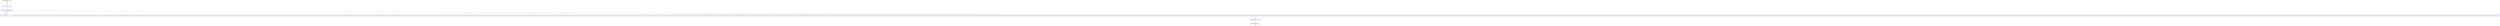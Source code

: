 digraph "" {
  graph [bgcolor="white", fillcolor="#FFFFCC", pack="true", packmode="clust", fontname="Arial", label="", fontsize="12", compound="true", style="rounded,filled"];
  node [node_initialized="no", fillcolor="white", fontname="Arial", label="", color="grey", fontsize="12", fixedsize="false", compound="true", shape="rectangle", style="filled"];
  edge [arrowtail="none", lhead="", fontcolor="black", fontname="Arial", label="", color="black", fontsize="12", arrowhead="normal", arrowsize="0.5", compound="true", ltail="", dir="forward"];
  __N1 [fillcolor="#ffffff", label="2 - passive 35,27,2,27,9,,3", color="#0000ff", shape="box", style="filled"];
  __N2 [fillcolor="#ffffff", label="1 - passive-implicit 36,,,,,,2\n\nstart", color="#006400", shape="box", style="filled"];
  __N3 [fillcolor="#ffffff", label="3 - while-for 10,29,6,29,34,5,4,6", color="#0000ff", shape="oval", style="filled"];
  __N4 [fillcolor="#ffffff", label="4 - passive 35,30,4,30,23,,5", color="#0000ff", shape="box", style="filled"];
  __N5 [fillcolor="#ffffff", label="7 - passive 35,32,2,32,2,,88 - passive 35,32,2,32,2,,99 - passive 35,32,2,32,2,,1010 - passive 35,32,2,32,2,,1111 - passive 35,32,2,32,2,,1212 - passive 35,32,2,32,2,,1313 - passive 35,32,2,32,2,,1414 - passive 35,32,2,32,2,,1515 - passive 35,32,2,32,2,,1616 - passive 35,32,2,32,2,,1717 - passive 35,32,2,32,2,,1818 - passive 35,32,2,32,2,,1919 - passive 35,32,6,32,6,,2020 - passive 35,33,2,33,2,,2121 - passive 35,33,2,33,2,,2222 - passive 35,33,2,33,2,,2323 - passive 35,33,2,33,2,,2424 - passive 35,33,2,33,2,,2525 - passive 35,33,2,33,2,,2626 - passive 35,33,2,33,2,,2727 - passive 35,33,2,33,2,,2828 - passive 35,33,2,33,2,,2929 - passive 35,33,2,33,2,,3030 - passive 35,33,2,33,2,,3131 - passive 35,33,2,33,2,,3232 - passive 35,33,6,33,6,,3333 - passive 35,34,2,34,2,,3434 - passive 35,34,2,34,2,,3535 - passive 35,34,2,34,2,,3636 - passive 35,34,2,34,2,,3737 - passive 35,34,2,34,2,,3838 - passive 35,34,2,34,2,,3939 - passive 35,34,2,34,2,,4040 - passive 35,34,2,34,2,,4141 - passive 35,34,2,34,2,,4242 - passive 35,34,2,34,2,,4343 - passive 35,34,2,34,2,,4444 - passive 35,34,2,34,2,,4545 - passive 35,34,6,34,6,,4646 - passive 35,35,2,35,2,,4747 - passive 35,35,2,35,2,,4848 - passive 35,35,2,35,2,,4949 - passive 35,35,2,35,2,,5050 - passive 35,35,2,35,2,,5151 - passive 35,35,2,35,2,,5252 - passive 35,35,2,35,2,,5353 - passive 35,35,2,35,2,,5454 - passive 35,35,2,35,2,,5555 - passive 35,35,2,35,2,,5656 - passive 35,35,2,35,2,,5757 - passive 35,35,2,35,2,,5858 - passive 35,35,7,35,7,,5959 - passive 35,36,2,36,2,,6060 - passive 35,36,2,36,2,,6161 - passive 35,36,2,36,2,,6262 - passive 35,36,2,36,2,,6363 - passive 35,36,2,36,2,,6464 - passive 35,36,2,36,2,,6565 - passive 35,36,2,36,2,,6666 - passive 35,36,2,36,2,,6767 - passive 35,36,2,36,2,,6868 - passive 35,36,2,36,2,,6969 - passive 35,36,2,36,2,,7070 - passive 35,36,2,36,2,,7171 - passive 35,36,7,36,7,,7272 - passive 35,37,2,37,2,,7373 - passive 35,37,2,37,2,,7474 - passive 35,37,2,37,2,,7575 - passive 35,37,2,37,2,,7676 - passive 35,37,2,37,2,,7777 - passive 35,37,2,37,2,,7878 - passive 35,37,2,37,2,,7979 - passive 35,37,2,37,2,,8080 - passive 35,37,2,37,2,,8181 - passive 35,37,2,37,2,,8282 - passive 35,37,2,37,2,,8383 - passive 35,37,2,37,2,,8484 - passive 35,37,7,37,7,,8585 - passive 35,38,2,38,2,,8686 - passive 35,38,2,38,2,,8787 - passive 35,38,2,38,2,,8888 - passive 35,38,2,38,2,,8989 - passive 35,38,2,38,2,,9090 - passive 35,38,2,38,2,,9191 - passive 35,38,2,38,2,,9292 - passive 35,38,2,38,2,,9393 - passive 35,38,2,38,2,,9494 - passive 35,38,2,38,2,,9595 - passive 35,38,2,38,2,,9696 - passive 35,38,2,38,2,,9797 - passive 35,38,7,38,7,,9898 - passive 35,39,2,39,2,,9999 - passive 35,39,2,39,2,,100100 - passive 35,39,2,39,2,,101101 - passive 35,39,2,39,2,,102102 - passive 35,39,2,39,2,,103103 - passive 35,39,2,39,2,,104104 - passive 35,39,2,39,2,,105105 - passive 35,39,2,39,2,,106106 - passive 35,39,2,39,2,,107107 - passive 35,39,2,39,2,,108108 - passive 35,39,2,39,2,,109109 - passive 35,39,2,39,2,,110110 - passive 35,39,7,39,7,,111111 - passive 35,40,2,40,2,,112112 - passive 35,40,2,40,2,,113113 - passive 35,40,2,40,2,,114114 - passive 35,40,2,40,2,,115115 - passive 35,40,2,40,2,,116116 - passive 35,40,2,40,2,,117117 - passive 35,40,2,40,2,,118118 - passive 35,40,2,40,2,,119119 - passive 35,40,2,40,2,,120120 - passive 35,40,2,40,2,,121121 - passive 35,40,2,40,2,,122122 - passive 35,40,2,40,2,,123123 - passive 35,40,7,40,7,,124124 - passive 35,41,2,41,2,,125125 - passive 35,41,2,41,2,,126126 - passive 35,41,2,41,2,,127127 - passive 35,41,2,41,2,,128128 - passive 35,41,2,41,2,,129129 - passive 35,41,2,41,2,,130130 - passive 35,41,2,41,2,,131131 - passive 35,41,2,41,2,,132132 - passive 35,41,2,41,2,,133133 - passive 35,41,2,41,2,,134134 - passive 35,41,2,41,2,,135135 - passive 35,41,2,41,2,,136136 - passive 35,41,7,41,7,,137137 - passive 35,42,2,42,2,,138138 - passive 35,42,2,42,2,,139139 - passive 35,42,2,42,2,,140140 - passive 35,42,2,42,2,,141141 - passive 35,42,2,42,2,,142142 - passive 35,42,2,42,2,,143143 - passive 35,42,2,42,2,,144144 - passive 35,42,2,42,2,,145145 - passive 35,42,2,42,2,,146146 - passive 35,42,2,42,2,,147147 - passive 35,42,2,42,2,,148148 - passive 35,42,2,42,2,,149149 - passive 35,42,7,42,7,,150150 - passive 35,43,2,43,2,,151151 - passive 35,43,2,43,2,,152152 - passive 35,43,2,43,2,,153153 - passive 35,43,2,43,2,,154154 - passive 35,43,2,43,2,,155155 - passive 35,43,2,43,2,,156156 - passive 35,43,2,43,2,,157157 - passive 35,43,2,43,2,,158158 - passive 35,43,2,43,2,,159159 - passive 35,43,2,43,2,,160160 - passive 35,43,2,43,2,,161161 - passive 35,43,2,43,2,,162162 - passive 35,43,7,43,7,,163163 - passive 35,44,2,44,2,,164164 - passive 35,44,2,44,2,,165165 - passive 35,44,2,44,2,,166166 - passive 35,44,2,44,2,,167167 - passive 35,44,2,44,2,,168168 - passive 35,44,2,44,2,,169169 - passive 35,44,2,44,2,,170170 - passive 35,44,2,44,2,,171171 - passive 35,44,2,44,2,,172172 - passive 35,44,2,44,2,,173173 - passive 35,44,2,44,2,,174174 - passive 35,44,2,44,2,,175175 - passive 35,44,7,44,7,,176176 - passive 35,45,2,45,2,,177177 - passive 35,45,2,45,2,,178178 - passive 35,45,2,45,2,,179179 - passive 35,45,2,45,2,,180180 - passive 35,45,2,45,2,,181181 - passive 35,45,2,45,2,,182182 - passive 35,45,2,45,2,,183183 - passive 35,45,2,45,2,,184184 - passive 35,45,2,45,2,,185185 - passive 35,45,2,45,2,,186186 - passive 35,45,2,45,2,,187187 - passive 35,45,2,45,2,,188188 - passive 35,45,7,45,7,,189189 - passive 35,46,2,46,2,,190190 - passive 35,46,2,46,2,,191191 - passive 35,46,2,46,2,,192192 - passive 35,46,2,46,2,,193193 - passive 35,46,2,46,2,,194194 - passive 35,46,2,46,2,,195195 - passive 35,46,2,46,2,,196196 - passive 35,46,2,46,2,,197197 - passive 35,46,2,46,2,,198198 - passive 35,46,2,46,2,,199199 - passive 35,46,2,46,2,,200200 - passive 35,46,2,46,2,,201201 - passive 35,46,7,46,7,,202202 - passive 35,47,2,47,2,,203203 - passive 35,47,2,47,2,,204204 - passive 35,47,2,47,2,,205205 - passive 35,47,2,47,2,,206206 - passive 35,47,2,47,2,,207207 - passive 35,47,2,47,2,,208208 - passive 35,47,2,47,2,,209209 - passive 35,47,2,47,2,,210210 - passive 35,47,2,47,2,,211211 - passive 35,47,2,47,2,,212212 - passive 35,47,2,47,2,,213213 - passive 35,47,2,47,2,,214214 - passive 35,47,7,47,7,,215215 - passive 35,48,2,48,2,,216216 - passive 35,48,2,48,2,,217217 - passive 35,48,2,48,2,,218218 - passive 35,48,2,48,2,,219219 - passive 35,48,2,48,2,,220220 - passive 35,48,2,48,2,,221221 - passive 35,48,2,48,2,,222222 - passive 35,48,2,48,2,,223223 - passive 35,48,2,48,2,,224224 - passive 35,48,2,48,2,,225225 - passive 35,48,2,48,2,,226226 - passive 35,48,2,48,2,,227227 - passive 35,48,7,48,7,,228228 - passive 35,49,2,49,2,,229229 - passive 35,49,2,49,2,,230230 - passive 35,49,2,49,2,,231231 - passive 35,49,2,49,2,,232232 - passive 35,49,2,49,2,,233233 - passive 35,49,2,49,2,,234234 - passive 35,49,2,49,2,,235235 - passive 35,49,2,49,2,,236236 - passive 35,49,2,49,2,,237237 - passive 35,49,2,49,2,,238238 - passive 35,49,2,49,2,,239239 - passive 35,49,2,49,2,,240240 - passive 35,49,7,49,7,,241241 - passive 35,50,2,50,2,,242242 - passive 35,50,2,50,2,,243243 - passive 35,50,2,50,2,,244244 - passive 35,50,2,50,2,,245245 - passive 35,50,2,50,2,,246246 - passive 35,50,2,50,2,,247247 - passive 35,50,2,50,2,,248248 - passive 35,50,2,50,2,,249249 - passive 35,50,2,50,2,,250250 - passive 35,50,2,50,2,,251251 - passive 35,50,2,50,2,,252252 - passive 35,50,2,50,2,,253253 - passive 35,50,7,50,7,,254254 - passive 35,51,2,51,2,,255255 - passive 35,51,2,51,2,,256256 - passive 35,51,2,51,2,,257257 - passive 35,51,2,51,2,,258258 - passive 35,51,2,51,2,,259259 - passive 35,51,2,51,2,,260260 - passive 35,51,2,51,2,,261261 - passive 35,51,2,51,2,,262262 - passive 35,51,2,51,2,,263263 - passive 35,51,2,51,2,,264264 - passive 35,51,2,51,2,,265265 - passive 35,51,2,51,2,,266266 - passive 35,51,7,51,7,,267", color="#0000ff", shape="box", style="filled"];
  __N6 [fillcolor="#ffffff", label="267 - return 30,53,2,53,9,,268", color="#0000ff", shape="box", style="filled"];
  __N7 [fillcolor="#ffffff", label="268 - passive-implicit 36,,,,,,\n\nend", color="#a52a2a", shape="box", style="filled"];
  __N2 -> __N1 [arrowtail="none", color="#000000", label="", arrowhead="normal", dir="forward"];
  __N1 -> __N3 [arrowtail="none", color="#000000", label="", arrowhead="normal", dir="forward"];
  __N3 -> __N4 [arrowtail="none", color="#00ff00", label="yes", arrowhead="normal", dir="forward"];
  __N4 -> __N3 [arrowtail="none", color="#000000", label="", arrowhead="normal", dir="forward"];
  __N3 -> __N5 [arrowtail="none", color="#ff0000", label="no", arrowhead="normal", dir="forward"];
  __N5 -> __N6 [arrowtail="none", color="#000000", label="", arrowhead="normal", dir="forward"];
  __N6 -> __N7 [arrowtail="none", color="#000000", label="", arrowhead="normal", dir="forward"];
}
